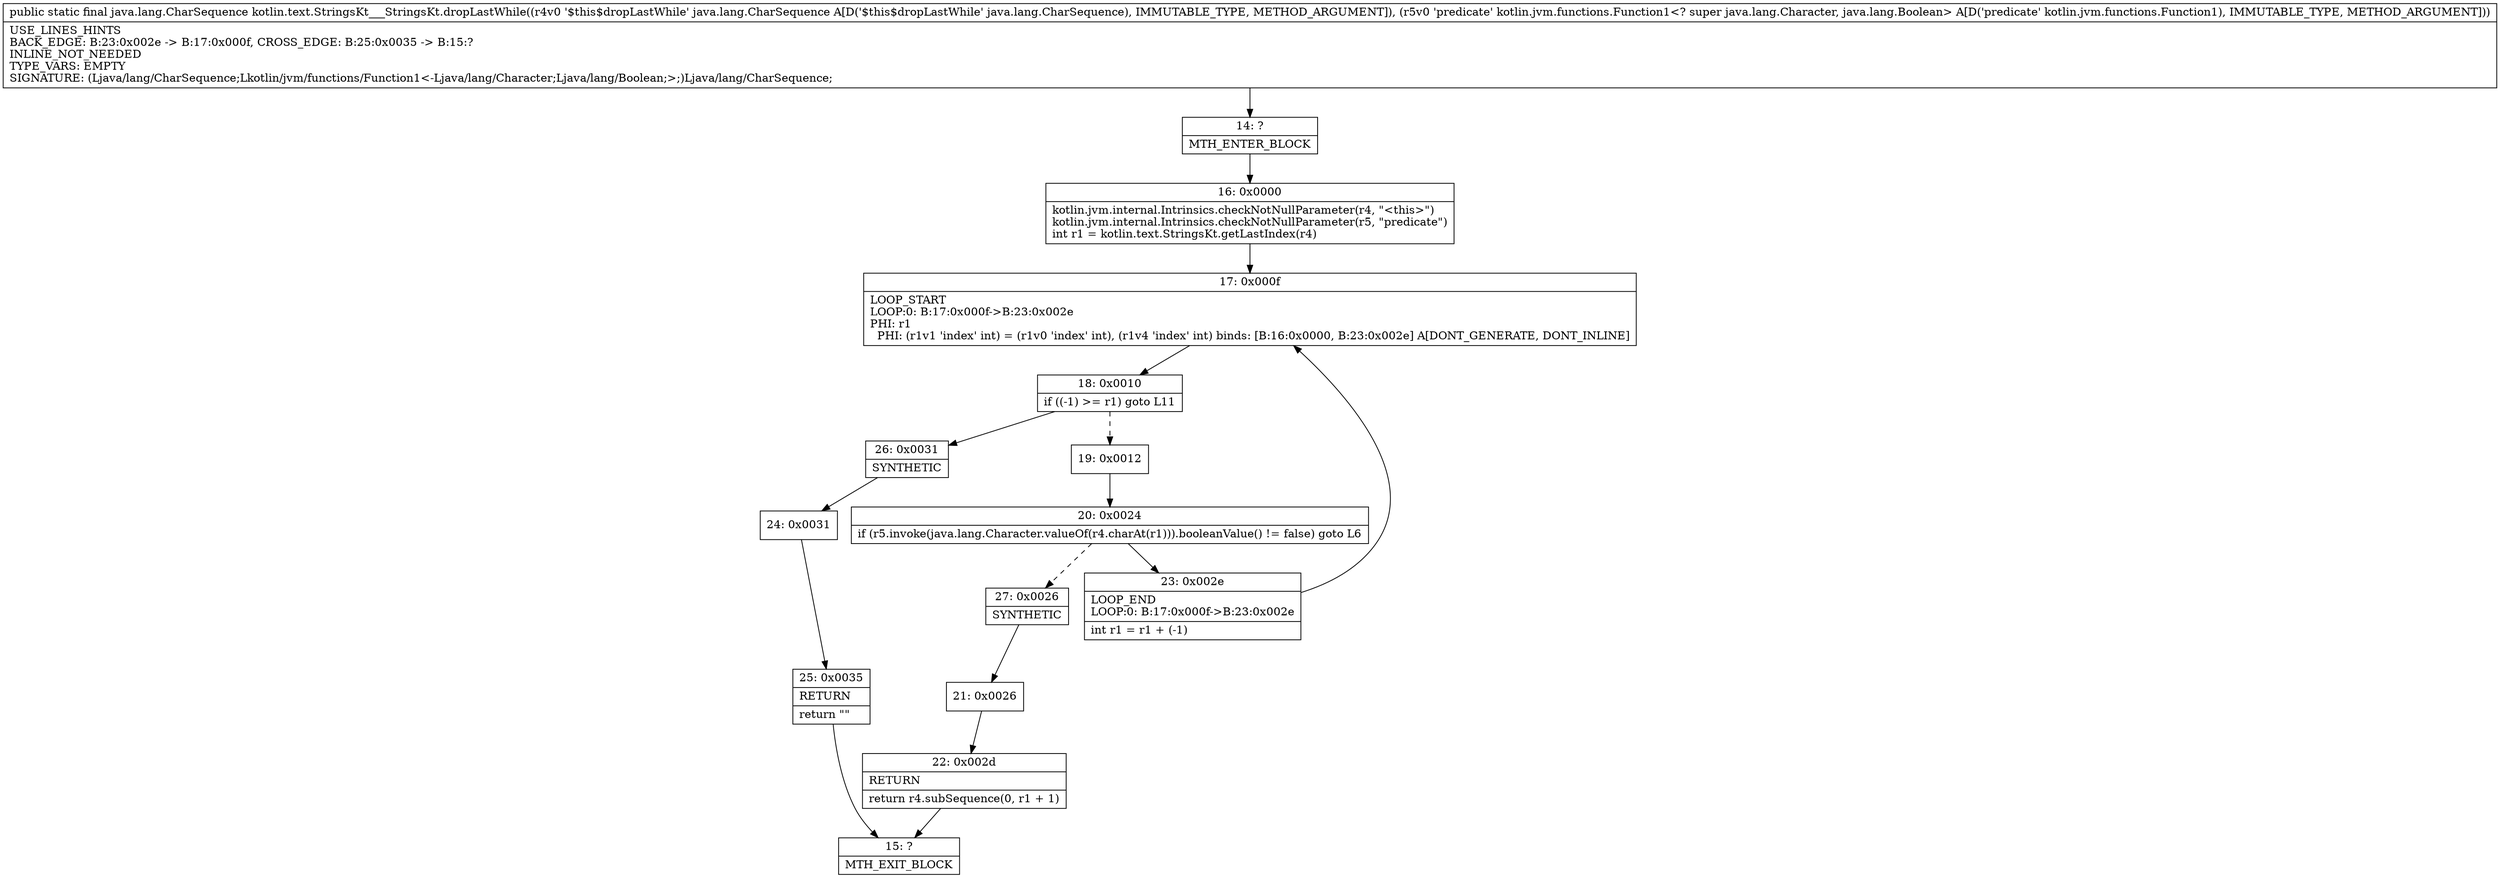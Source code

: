 digraph "CFG forkotlin.text.StringsKt___StringsKt.dropLastWhile(Ljava\/lang\/CharSequence;Lkotlin\/jvm\/functions\/Function1;)Ljava\/lang\/CharSequence;" {
Node_14 [shape=record,label="{14\:\ ?|MTH_ENTER_BLOCK\l}"];
Node_16 [shape=record,label="{16\:\ 0x0000|kotlin.jvm.internal.Intrinsics.checkNotNullParameter(r4, \"\<this\>\")\lkotlin.jvm.internal.Intrinsics.checkNotNullParameter(r5, \"predicate\")\lint r1 = kotlin.text.StringsKt.getLastIndex(r4)\l}"];
Node_17 [shape=record,label="{17\:\ 0x000f|LOOP_START\lLOOP:0: B:17:0x000f\-\>B:23:0x002e\lPHI: r1 \l  PHI: (r1v1 'index' int) = (r1v0 'index' int), (r1v4 'index' int) binds: [B:16:0x0000, B:23:0x002e] A[DONT_GENERATE, DONT_INLINE]\l}"];
Node_18 [shape=record,label="{18\:\ 0x0010|if ((\-1) \>= r1) goto L11\l}"];
Node_19 [shape=record,label="{19\:\ 0x0012}"];
Node_20 [shape=record,label="{20\:\ 0x0024|if (r5.invoke(java.lang.Character.valueOf(r4.charAt(r1))).booleanValue() != false) goto L6\l}"];
Node_23 [shape=record,label="{23\:\ 0x002e|LOOP_END\lLOOP:0: B:17:0x000f\-\>B:23:0x002e\l|int r1 = r1 + (\-1)\l}"];
Node_27 [shape=record,label="{27\:\ 0x0026|SYNTHETIC\l}"];
Node_21 [shape=record,label="{21\:\ 0x0026}"];
Node_22 [shape=record,label="{22\:\ 0x002d|RETURN\l|return r4.subSequence(0, r1 + 1)\l}"];
Node_15 [shape=record,label="{15\:\ ?|MTH_EXIT_BLOCK\l}"];
Node_26 [shape=record,label="{26\:\ 0x0031|SYNTHETIC\l}"];
Node_24 [shape=record,label="{24\:\ 0x0031}"];
Node_25 [shape=record,label="{25\:\ 0x0035|RETURN\l|return \"\"\l}"];
MethodNode[shape=record,label="{public static final java.lang.CharSequence kotlin.text.StringsKt___StringsKt.dropLastWhile((r4v0 '$this$dropLastWhile' java.lang.CharSequence A[D('$this$dropLastWhile' java.lang.CharSequence), IMMUTABLE_TYPE, METHOD_ARGUMENT]), (r5v0 'predicate' kotlin.jvm.functions.Function1\<? super java.lang.Character, java.lang.Boolean\> A[D('predicate' kotlin.jvm.functions.Function1), IMMUTABLE_TYPE, METHOD_ARGUMENT]))  | USE_LINES_HINTS\lBACK_EDGE: B:23:0x002e \-\> B:17:0x000f, CROSS_EDGE: B:25:0x0035 \-\> B:15:?\lINLINE_NOT_NEEDED\lTYPE_VARS: EMPTY\lSIGNATURE: (Ljava\/lang\/CharSequence;Lkotlin\/jvm\/functions\/Function1\<\-Ljava\/lang\/Character;Ljava\/lang\/Boolean;\>;)Ljava\/lang\/CharSequence;\l}"];
MethodNode -> Node_14;Node_14 -> Node_16;
Node_16 -> Node_17;
Node_17 -> Node_18;
Node_18 -> Node_19[style=dashed];
Node_18 -> Node_26;
Node_19 -> Node_20;
Node_20 -> Node_23;
Node_20 -> Node_27[style=dashed];
Node_23 -> Node_17;
Node_27 -> Node_21;
Node_21 -> Node_22;
Node_22 -> Node_15;
Node_26 -> Node_24;
Node_24 -> Node_25;
Node_25 -> Node_15;
}


